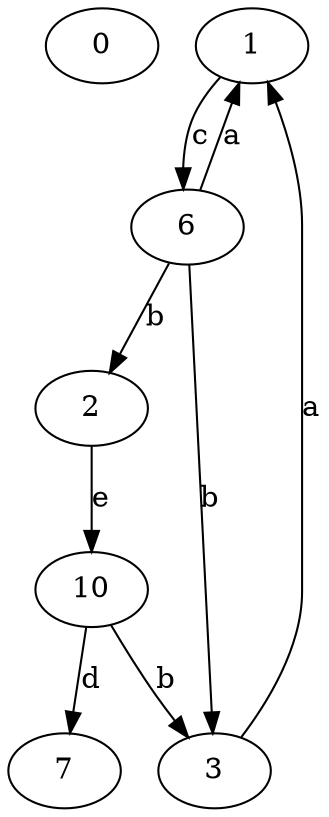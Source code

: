 strict digraph  {
0;
1;
2;
3;
6;
7;
10;
1 -> 6  [label=c];
2 -> 10  [label=e];
3 -> 1  [label=a];
6 -> 1  [label=a];
6 -> 2  [label=b];
6 -> 3  [label=b];
10 -> 3  [label=b];
10 -> 7  [label=d];
}
